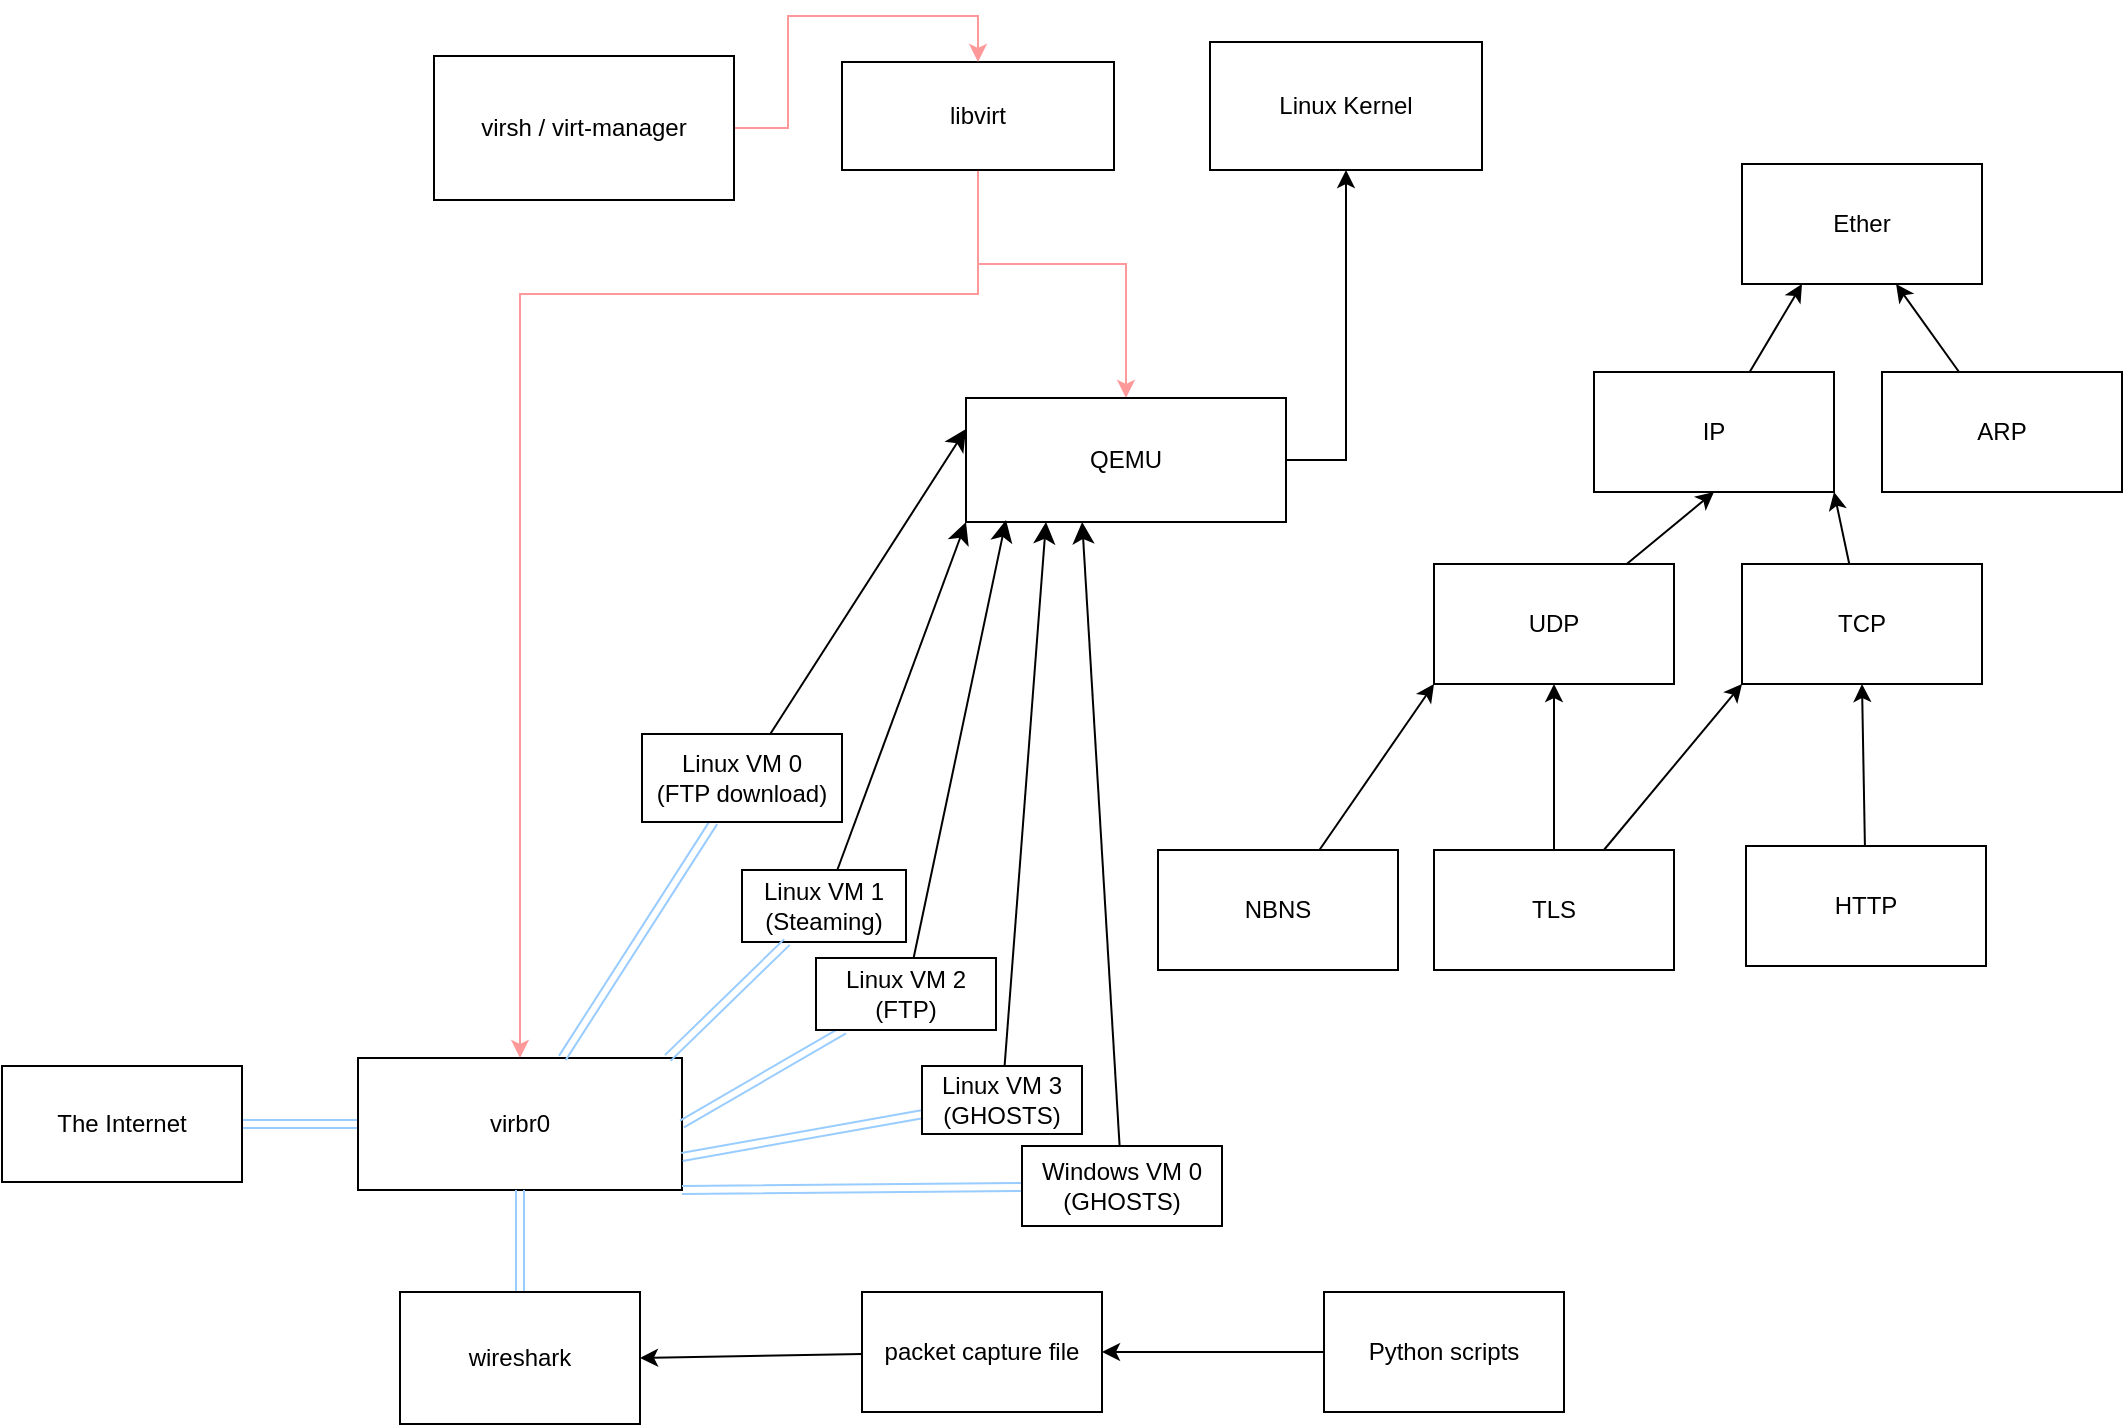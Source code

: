 <mxfile version="24.7.17">
  <diagram name="Page-1" id="0tZyrVBoJFbfJB5s1aMZ">
    <mxGraphModel dx="2966" dy="1527" grid="0" gridSize="10" guides="1" tooltips="1" connect="1" arrows="1" fold="1" page="0" pageScale="1" pageWidth="850" pageHeight="1100" math="0" shadow="0">
      <root>
        <mxCell id="0" />
        <mxCell id="1" parent="0" />
        <mxCell id="TW-yBwMvU_MHATQoPhbn-38" style="edgeStyle=orthogonalEdgeStyle;rounded=0;orthogonalLoop=1;jettySize=auto;html=1;entryX=0.5;entryY=0;entryDx=0;entryDy=0;strokeColor=#FF9999;" edge="1" parent="1" source="TW-yBwMvU_MHATQoPhbn-3" target="TW-yBwMvU_MHATQoPhbn-5">
          <mxGeometry relative="1" as="geometry">
            <Array as="points">
              <mxPoint x="-732" y="-561" />
              <mxPoint x="-880" y="-561" />
            </Array>
          </mxGeometry>
        </mxCell>
        <mxCell id="TW-yBwMvU_MHATQoPhbn-42" style="edgeStyle=orthogonalEdgeStyle;rounded=0;orthogonalLoop=1;jettySize=auto;html=1;entryX=0.5;entryY=0;entryDx=0;entryDy=0;strokeColor=#FF9999;" edge="1" parent="1" source="TW-yBwMvU_MHATQoPhbn-3" target="TW-yBwMvU_MHATQoPhbn-4">
          <mxGeometry relative="1" as="geometry">
            <Array as="points">
              <mxPoint x="-578" y="-576" />
            </Array>
          </mxGeometry>
        </mxCell>
        <mxCell id="TW-yBwMvU_MHATQoPhbn-3" value="libvirt" style="whiteSpace=wrap;html=1;" vertex="1" parent="1">
          <mxGeometry x="-720" y="-677" width="136" height="54" as="geometry" />
        </mxCell>
        <mxCell id="TW-yBwMvU_MHATQoPhbn-44" style="edgeStyle=orthogonalEdgeStyle;rounded=0;orthogonalLoop=1;jettySize=auto;html=1;entryX=0.5;entryY=1;entryDx=0;entryDy=0;" edge="1" parent="1" source="TW-yBwMvU_MHATQoPhbn-4" target="TW-yBwMvU_MHATQoPhbn-22">
          <mxGeometry relative="1" as="geometry">
            <Array as="points">
              <mxPoint x="-468" y="-478" />
            </Array>
          </mxGeometry>
        </mxCell>
        <mxCell id="TW-yBwMvU_MHATQoPhbn-4" value="QEMU" style="rounded=0;whiteSpace=wrap;html=1;" vertex="1" parent="1">
          <mxGeometry x="-658" y="-509" width="160" height="62" as="geometry" />
        </mxCell>
        <mxCell id="TW-yBwMvU_MHATQoPhbn-46" style="edgeStyle=orthogonalEdgeStyle;rounded=0;orthogonalLoop=1;jettySize=auto;html=1;entryX=1;entryY=0.5;entryDx=0;entryDy=0;shape=link;strokeColor=#99CCFF;" edge="1" parent="1" source="TW-yBwMvU_MHATQoPhbn-5" target="TW-yBwMvU_MHATQoPhbn-45">
          <mxGeometry relative="1" as="geometry" />
        </mxCell>
        <mxCell id="TW-yBwMvU_MHATQoPhbn-5" value="virbr0" style="rounded=0;whiteSpace=wrap;html=1;" vertex="1" parent="1">
          <mxGeometry x="-962" y="-179" width="162" height="66" as="geometry" />
        </mxCell>
        <mxCell id="TW-yBwMvU_MHATQoPhbn-43" style="edgeStyle=orthogonalEdgeStyle;rounded=0;orthogonalLoop=1;jettySize=auto;html=1;entryX=0.5;entryY=0;entryDx=0;entryDy=0;strokeColor=#FF9999;" edge="1" parent="1" source="TW-yBwMvU_MHATQoPhbn-6" target="TW-yBwMvU_MHATQoPhbn-3">
          <mxGeometry relative="1" as="geometry" />
        </mxCell>
        <mxCell id="TW-yBwMvU_MHATQoPhbn-6" value="virsh / virt-manager" style="rounded=0;whiteSpace=wrap;html=1;" vertex="1" parent="1">
          <mxGeometry x="-924" y="-680" width="150" height="72" as="geometry" />
        </mxCell>
        <mxCell id="TW-yBwMvU_MHATQoPhbn-12" style="edgeStyle=none;curved=1;rounded=0;orthogonalLoop=1;jettySize=auto;html=1;entryX=0;entryY=0.25;entryDx=0;entryDy=0;fontSize=12;startSize=8;endSize=8;" edge="1" parent="1" source="TW-yBwMvU_MHATQoPhbn-11" target="TW-yBwMvU_MHATQoPhbn-4">
          <mxGeometry relative="1" as="geometry" />
        </mxCell>
        <mxCell id="TW-yBwMvU_MHATQoPhbn-28" style="edgeStyle=none;curved=1;rounded=0;orthogonalLoop=1;jettySize=auto;html=1;fontSize=12;startSize=8;endSize=8;strokeColor=#99CCFF;shape=link;" edge="1" parent="1" source="TW-yBwMvU_MHATQoPhbn-11" target="TW-yBwMvU_MHATQoPhbn-5">
          <mxGeometry relative="1" as="geometry" />
        </mxCell>
        <mxCell id="TW-yBwMvU_MHATQoPhbn-11" value="&lt;div&gt;Linux VM 0&lt;/div&gt;&lt;div&gt;(FTP download)&lt;br&gt;&lt;/div&gt;" style="rounded=0;whiteSpace=wrap;html=1;" vertex="1" parent="1">
          <mxGeometry x="-820" y="-341" width="100" height="44" as="geometry" />
        </mxCell>
        <mxCell id="TW-yBwMvU_MHATQoPhbn-16" style="edgeStyle=none;curved=1;rounded=0;orthogonalLoop=1;jettySize=auto;html=1;entryX=0;entryY=1;entryDx=0;entryDy=0;fontSize=12;startSize=8;endSize=8;" edge="1" parent="1" source="TW-yBwMvU_MHATQoPhbn-13" target="TW-yBwMvU_MHATQoPhbn-4">
          <mxGeometry relative="1" as="geometry" />
        </mxCell>
        <mxCell id="TW-yBwMvU_MHATQoPhbn-13" value="&lt;div&gt;Linux VM 1&lt;/div&gt;&lt;div&gt;(Steaming)&lt;br&gt;&lt;/div&gt;" style="rounded=0;whiteSpace=wrap;html=1;" vertex="1" parent="1">
          <mxGeometry x="-770" y="-273" width="82" height="36" as="geometry" />
        </mxCell>
        <mxCell id="TW-yBwMvU_MHATQoPhbn-30" style="edgeStyle=none;curved=1;rounded=0;orthogonalLoop=1;jettySize=auto;html=1;entryX=1;entryY=0.5;entryDx=0;entryDy=0;fontSize=12;startSize=8;endSize=8;strokeColor=#99CCFF;shape=link;" edge="1" parent="1" source="TW-yBwMvU_MHATQoPhbn-14" target="TW-yBwMvU_MHATQoPhbn-5">
          <mxGeometry relative="1" as="geometry" />
        </mxCell>
        <mxCell id="TW-yBwMvU_MHATQoPhbn-14" value="&lt;div&gt;Linux VM 2&lt;/div&gt;&lt;div&gt;(FTP)&lt;br&gt;&lt;/div&gt;" style="rounded=0;whiteSpace=wrap;html=1;" vertex="1" parent="1">
          <mxGeometry x="-733" y="-229" width="90" height="36" as="geometry" />
        </mxCell>
        <mxCell id="TW-yBwMvU_MHATQoPhbn-18" style="edgeStyle=none;curved=1;rounded=0;orthogonalLoop=1;jettySize=auto;html=1;entryX=0.25;entryY=1;entryDx=0;entryDy=0;fontSize=12;startSize=8;endSize=8;" edge="1" parent="1" source="TW-yBwMvU_MHATQoPhbn-15" target="TW-yBwMvU_MHATQoPhbn-4">
          <mxGeometry relative="1" as="geometry" />
        </mxCell>
        <mxCell id="TW-yBwMvU_MHATQoPhbn-31" style="edgeStyle=none;curved=1;rounded=0;orthogonalLoop=1;jettySize=auto;html=1;entryX=1;entryY=0.75;entryDx=0;entryDy=0;fontSize=12;startSize=8;endSize=8;strokeColor=#99CCFF;shape=link;" edge="1" parent="1" source="TW-yBwMvU_MHATQoPhbn-15" target="TW-yBwMvU_MHATQoPhbn-5">
          <mxGeometry relative="1" as="geometry" />
        </mxCell>
        <mxCell id="TW-yBwMvU_MHATQoPhbn-15" value="Linux VM 3 (GHOSTS)" style="rounded=0;whiteSpace=wrap;html=1;" vertex="1" parent="1">
          <mxGeometry x="-680" y="-175" width="80" height="34" as="geometry" />
        </mxCell>
        <mxCell id="TW-yBwMvU_MHATQoPhbn-17" style="edgeStyle=none;curved=1;rounded=0;orthogonalLoop=1;jettySize=auto;html=1;entryX=0.125;entryY=0.984;entryDx=0;entryDy=0;entryPerimeter=0;fontSize=12;startSize=8;endSize=8;" edge="1" parent="1" source="TW-yBwMvU_MHATQoPhbn-14" target="TW-yBwMvU_MHATQoPhbn-4">
          <mxGeometry relative="1" as="geometry" />
        </mxCell>
        <mxCell id="TW-yBwMvU_MHATQoPhbn-32" style="edgeStyle=none;curved=1;rounded=0;orthogonalLoop=1;jettySize=auto;html=1;entryX=1;entryY=1;entryDx=0;entryDy=0;fontSize=12;startSize=8;endSize=8;strokeColor=#99CCFF;shape=link;" edge="1" parent="1" source="TW-yBwMvU_MHATQoPhbn-19" target="TW-yBwMvU_MHATQoPhbn-5">
          <mxGeometry relative="1" as="geometry" />
        </mxCell>
        <mxCell id="TW-yBwMvU_MHATQoPhbn-19" value="Windows VM 0 (GHOSTS)" style="rounded=0;whiteSpace=wrap;html=1;" vertex="1" parent="1">
          <mxGeometry x="-630" y="-135" width="100" height="40" as="geometry" />
        </mxCell>
        <mxCell id="TW-yBwMvU_MHATQoPhbn-22" value="Linux Kernel" style="rounded=0;whiteSpace=wrap;html=1;" vertex="1" parent="1">
          <mxGeometry x="-536" y="-687" width="136" height="64" as="geometry" />
        </mxCell>
        <mxCell id="TW-yBwMvU_MHATQoPhbn-25" style="edgeStyle=none;curved=1;rounded=0;orthogonalLoop=1;jettySize=auto;html=1;entryX=0.363;entryY=1;entryDx=0;entryDy=0;entryPerimeter=0;fontSize=12;startSize=8;endSize=8;" edge="1" parent="1" source="TW-yBwMvU_MHATQoPhbn-19" target="TW-yBwMvU_MHATQoPhbn-4">
          <mxGeometry relative="1" as="geometry" />
        </mxCell>
        <mxCell id="TW-yBwMvU_MHATQoPhbn-29" style="edgeStyle=none;curved=1;rounded=0;orthogonalLoop=1;jettySize=auto;html=1;entryX=0.956;entryY=0;entryDx=0;entryDy=0;entryPerimeter=0;fontSize=12;startSize=8;endSize=8;strokeColor=#99CCFF;shape=link;" edge="1" parent="1" source="TW-yBwMvU_MHATQoPhbn-13" target="TW-yBwMvU_MHATQoPhbn-5">
          <mxGeometry relative="1" as="geometry" />
        </mxCell>
        <mxCell id="TW-yBwMvU_MHATQoPhbn-36" style="edgeStyle=orthogonalEdgeStyle;shape=link;rounded=0;orthogonalLoop=1;jettySize=auto;html=1;entryX=0.5;entryY=1;entryDx=0;entryDy=0;strokeColor=#99CCFF;" edge="1" parent="1" source="TW-yBwMvU_MHATQoPhbn-35" target="TW-yBwMvU_MHATQoPhbn-5">
          <mxGeometry relative="1" as="geometry" />
        </mxCell>
        <mxCell id="TW-yBwMvU_MHATQoPhbn-35" value="&lt;div&gt;wireshark&lt;/div&gt;" style="whiteSpace=wrap;html=1;" vertex="1" parent="1">
          <mxGeometry x="-941" y="-62" width="120" height="66" as="geometry" />
        </mxCell>
        <mxCell id="TW-yBwMvU_MHATQoPhbn-45" value="&lt;div&gt;The Internet&lt;/div&gt;" style="whiteSpace=wrap;html=1;" vertex="1" parent="1">
          <mxGeometry x="-1140" y="-175" width="120" height="58" as="geometry" />
        </mxCell>
        <mxCell id="TW-yBwMvU_MHATQoPhbn-61" style="edgeStyle=none;rounded=0;orthogonalLoop=1;jettySize=auto;html=1;entryX=0.25;entryY=1;entryDx=0;entryDy=0;" edge="1" parent="1" source="TW-yBwMvU_MHATQoPhbn-47" target="TW-yBwMvU_MHATQoPhbn-48">
          <mxGeometry relative="1" as="geometry" />
        </mxCell>
        <mxCell id="TW-yBwMvU_MHATQoPhbn-47" value="IP" style="whiteSpace=wrap;html=1;" vertex="1" parent="1">
          <mxGeometry x="-344" y="-522" width="120" height="60" as="geometry" />
        </mxCell>
        <mxCell id="TW-yBwMvU_MHATQoPhbn-48" value="Ether" style="whiteSpace=wrap;html=1;" vertex="1" parent="1">
          <mxGeometry x="-270" y="-626" width="120" height="60" as="geometry" />
        </mxCell>
        <mxCell id="TW-yBwMvU_MHATQoPhbn-59" style="edgeStyle=none;rounded=0;orthogonalLoop=1;jettySize=auto;html=1;entryX=0.5;entryY=1;entryDx=0;entryDy=0;" edge="1" parent="1" source="TW-yBwMvU_MHATQoPhbn-49" target="TW-yBwMvU_MHATQoPhbn-47">
          <mxGeometry relative="1" as="geometry" />
        </mxCell>
        <mxCell id="TW-yBwMvU_MHATQoPhbn-49" value="UDP" style="whiteSpace=wrap;html=1;" vertex="1" parent="1">
          <mxGeometry x="-424" y="-426" width="120" height="60" as="geometry" />
        </mxCell>
        <mxCell id="TW-yBwMvU_MHATQoPhbn-60" style="edgeStyle=none;rounded=0;orthogonalLoop=1;jettySize=auto;html=1;entryX=1;entryY=1;entryDx=0;entryDy=0;" edge="1" parent="1" source="TW-yBwMvU_MHATQoPhbn-50" target="TW-yBwMvU_MHATQoPhbn-47">
          <mxGeometry relative="1" as="geometry" />
        </mxCell>
        <mxCell id="TW-yBwMvU_MHATQoPhbn-50" value="TCP" style="whiteSpace=wrap;html=1;" vertex="1" parent="1">
          <mxGeometry x="-270" y="-426" width="120" height="60" as="geometry" />
        </mxCell>
        <mxCell id="TW-yBwMvU_MHATQoPhbn-52" value="ARP" style="whiteSpace=wrap;html=1;" vertex="1" parent="1">
          <mxGeometry x="-200" y="-522" width="120" height="60" as="geometry" />
        </mxCell>
        <mxCell id="TW-yBwMvU_MHATQoPhbn-57" style="rounded=0;orthogonalLoop=1;jettySize=auto;html=1;entryX=0.5;entryY=1;entryDx=0;entryDy=0;" edge="1" parent="1" source="TW-yBwMvU_MHATQoPhbn-53" target="TW-yBwMvU_MHATQoPhbn-50">
          <mxGeometry relative="1" as="geometry" />
        </mxCell>
        <mxCell id="TW-yBwMvU_MHATQoPhbn-53" value="HTTP" style="whiteSpace=wrap;html=1;" vertex="1" parent="1">
          <mxGeometry x="-268" y="-285" width="120" height="60" as="geometry" />
        </mxCell>
        <mxCell id="TW-yBwMvU_MHATQoPhbn-56" style="rounded=0;orthogonalLoop=1;jettySize=auto;html=1;entryX=0.5;entryY=1;entryDx=0;entryDy=0;" edge="1" parent="1" source="TW-yBwMvU_MHATQoPhbn-54" target="TW-yBwMvU_MHATQoPhbn-49">
          <mxGeometry relative="1" as="geometry" />
        </mxCell>
        <mxCell id="TW-yBwMvU_MHATQoPhbn-58" style="rounded=0;orthogonalLoop=1;jettySize=auto;html=1;entryX=0;entryY=1;entryDx=0;entryDy=0;" edge="1" parent="1" source="TW-yBwMvU_MHATQoPhbn-54" target="TW-yBwMvU_MHATQoPhbn-50">
          <mxGeometry relative="1" as="geometry" />
        </mxCell>
        <mxCell id="TW-yBwMvU_MHATQoPhbn-54" value="TLS" style="whiteSpace=wrap;html=1;" vertex="1" parent="1">
          <mxGeometry x="-424" y="-283" width="120" height="60" as="geometry" />
        </mxCell>
        <mxCell id="TW-yBwMvU_MHATQoPhbn-62" style="edgeStyle=none;rounded=0;orthogonalLoop=1;jettySize=auto;html=1;entryX=0.642;entryY=1;entryDx=0;entryDy=0;entryPerimeter=0;" edge="1" parent="1" source="TW-yBwMvU_MHATQoPhbn-52" target="TW-yBwMvU_MHATQoPhbn-48">
          <mxGeometry relative="1" as="geometry" />
        </mxCell>
        <mxCell id="TW-yBwMvU_MHATQoPhbn-64" style="edgeStyle=none;rounded=0;orthogonalLoop=1;jettySize=auto;html=1;entryX=0;entryY=1;entryDx=0;entryDy=0;" edge="1" parent="1" source="TW-yBwMvU_MHATQoPhbn-63" target="TW-yBwMvU_MHATQoPhbn-49">
          <mxGeometry relative="1" as="geometry" />
        </mxCell>
        <mxCell id="TW-yBwMvU_MHATQoPhbn-63" value="NBNS" style="whiteSpace=wrap;html=1;" vertex="1" parent="1">
          <mxGeometry x="-562" y="-283" width="120" height="60" as="geometry" />
        </mxCell>
        <mxCell id="TW-yBwMvU_MHATQoPhbn-68" style="edgeStyle=none;rounded=0;orthogonalLoop=1;jettySize=auto;html=1;entryX=1;entryY=0.5;entryDx=0;entryDy=0;" edge="1" parent="1" source="TW-yBwMvU_MHATQoPhbn-65" target="TW-yBwMvU_MHATQoPhbn-35">
          <mxGeometry relative="1" as="geometry" />
        </mxCell>
        <mxCell id="TW-yBwMvU_MHATQoPhbn-65" value="packet capture file" style="whiteSpace=wrap;html=1;" vertex="1" parent="1">
          <mxGeometry x="-710" y="-62" width="120" height="60" as="geometry" />
        </mxCell>
        <mxCell id="TW-yBwMvU_MHATQoPhbn-67" style="edgeStyle=none;rounded=0;orthogonalLoop=1;jettySize=auto;html=1;entryX=1;entryY=0.5;entryDx=0;entryDy=0;" edge="1" parent="1" source="TW-yBwMvU_MHATQoPhbn-66" target="TW-yBwMvU_MHATQoPhbn-65">
          <mxGeometry relative="1" as="geometry" />
        </mxCell>
        <mxCell id="TW-yBwMvU_MHATQoPhbn-66" value="Python scripts" style="whiteSpace=wrap;html=1;" vertex="1" parent="1">
          <mxGeometry x="-479" y="-62" width="120" height="60" as="geometry" />
        </mxCell>
      </root>
    </mxGraphModel>
  </diagram>
</mxfile>
